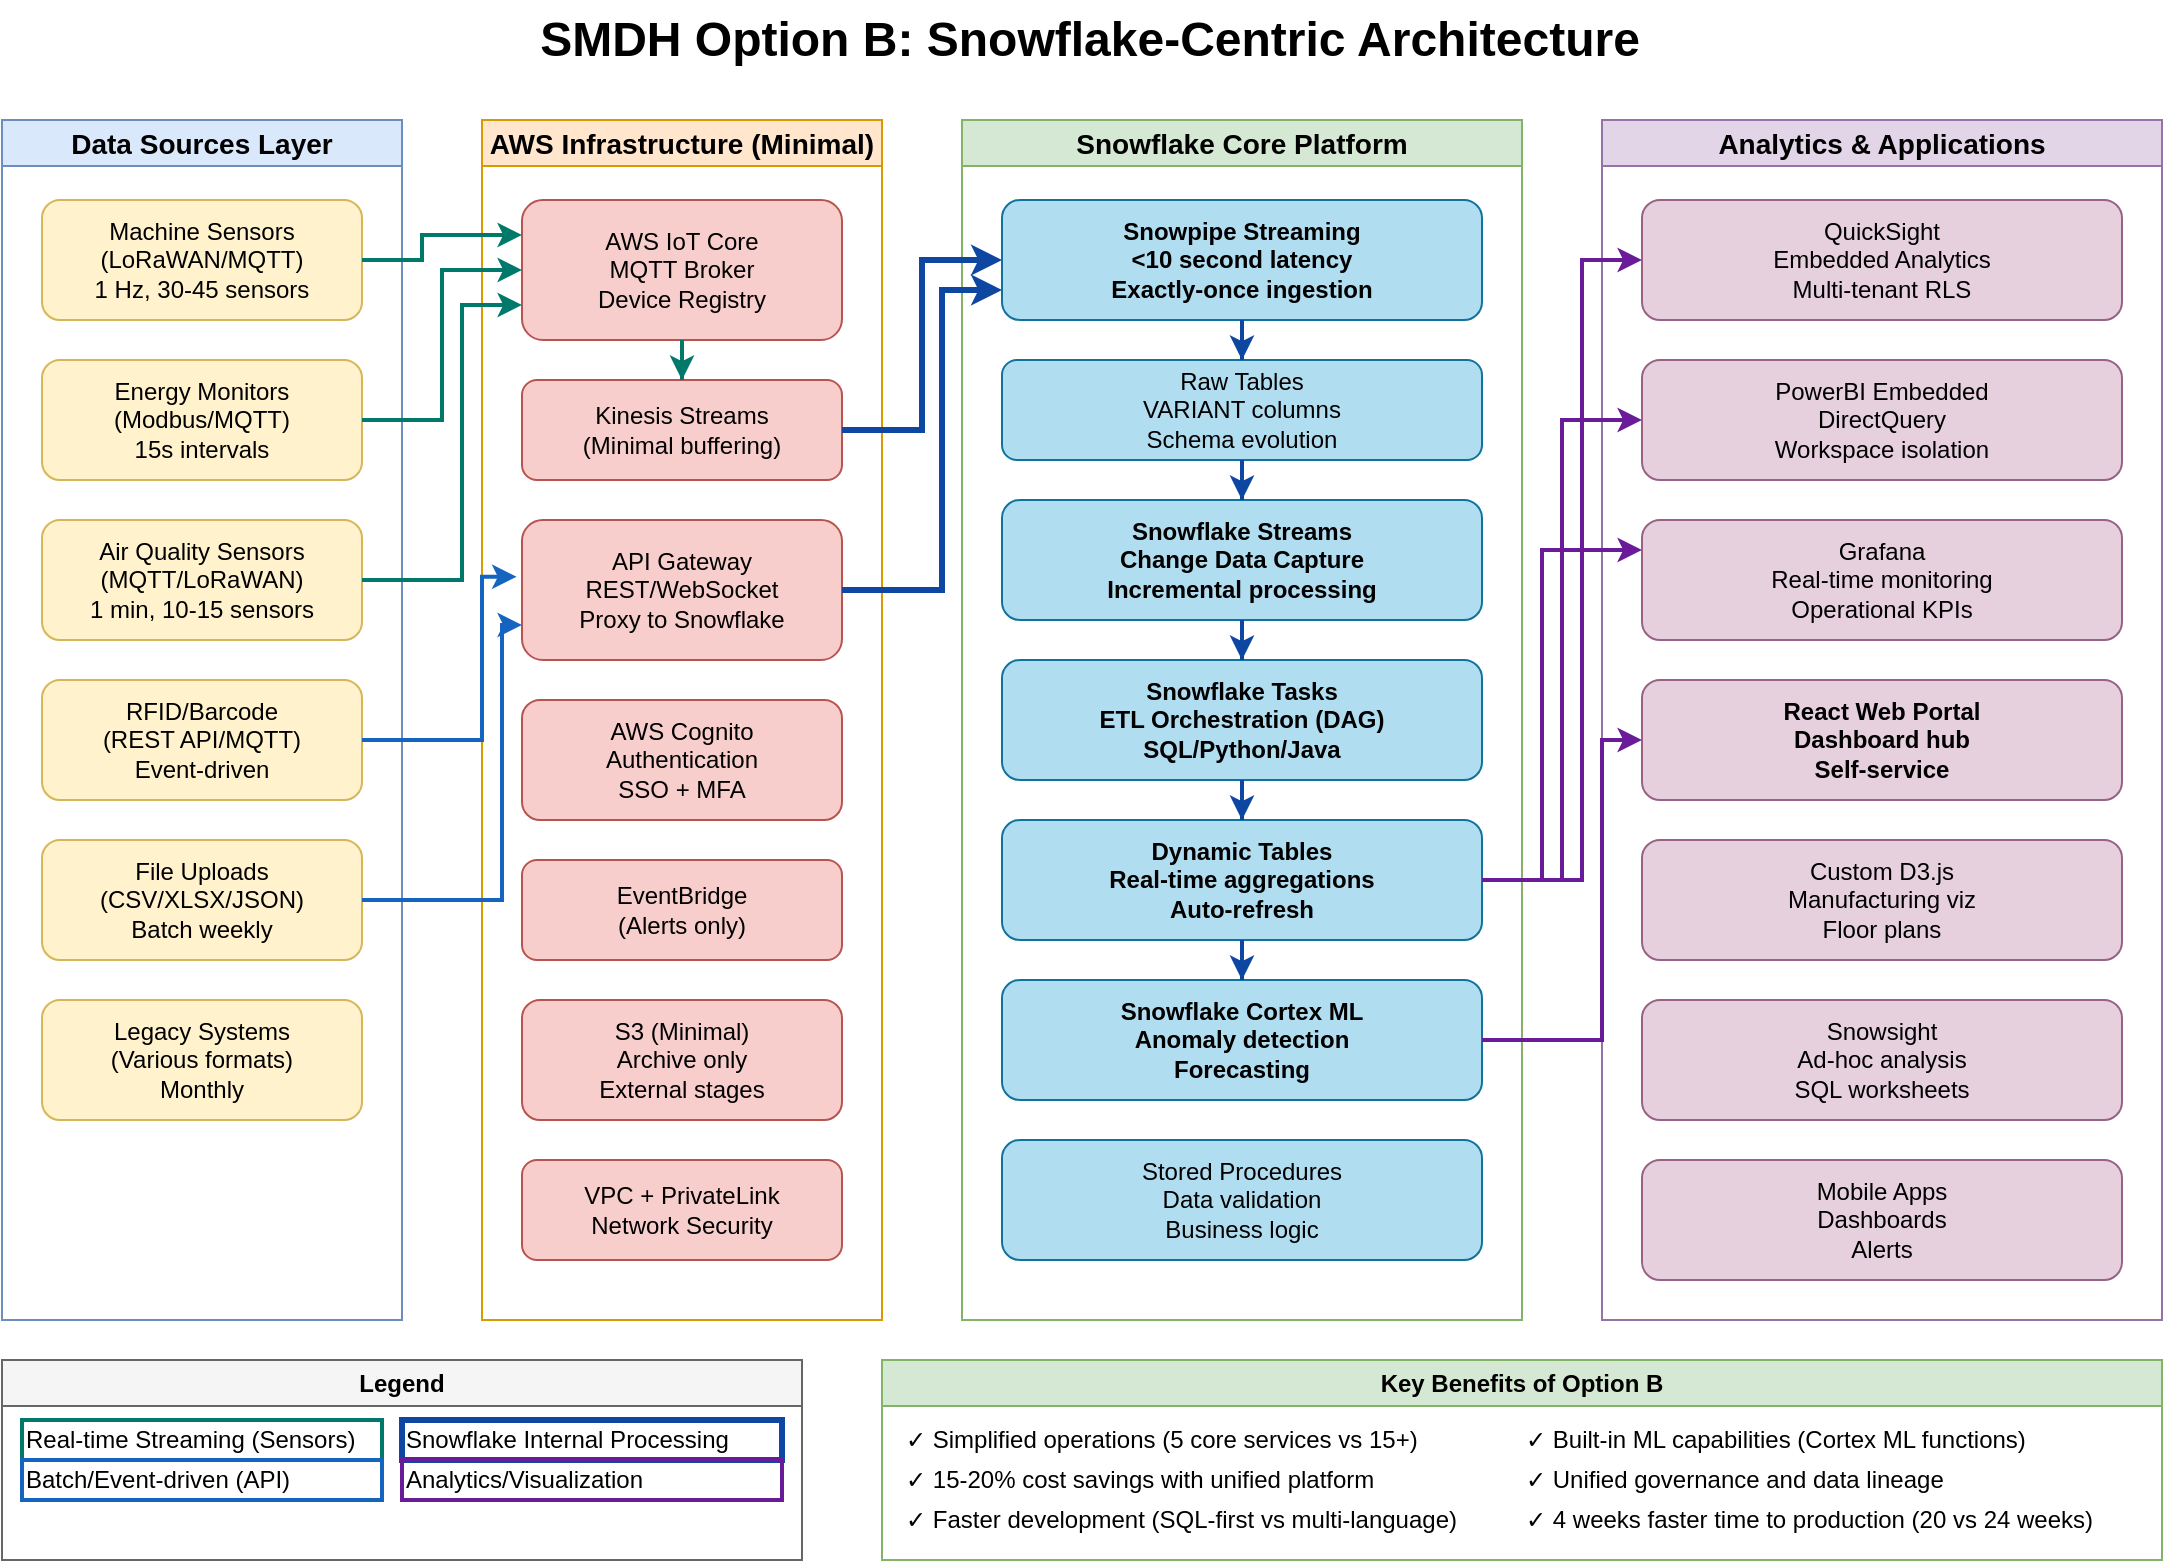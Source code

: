 <mxfile version="28.2.5">
  <diagram name="SMDH Option B - Snowflake-Centric Architecture" id="snowflake-architecture">
    <mxGraphModel dx="1502" dy="1226" grid="1" gridSize="10" guides="1" tooltips="1" connect="1" arrows="1" fold="1" page="1" pageScale="1" pageWidth="1169" pageHeight="827" math="0" shadow="0">
      <root>
        <mxCell id="0" />
        <mxCell id="1" parent="0" />
        <mxCell id="title" value="SMDH Option B: Snowflake-Centric Architecture" style="text;html=1;strokeColor=none;fillColor=none;align=center;verticalAlign=middle;whiteSpace=wrap;rounded=0;fontSize=24;fontStyle=1" parent="1" vertex="1">
          <mxGeometry x="304" y="20" width="560" height="40" as="geometry" />
        </mxCell>
        <mxCell id="sources-layer" value="Data Sources Layer" style="swimlane;whiteSpace=wrap;html=1;fillColor=#dae8fc;strokeColor=#6c8ebf;fontSize=14;fontStyle=1" parent="1" vertex="1">
          <mxGeometry x="40" y="80" width="200" height="600" as="geometry" />
        </mxCell>
        <mxCell id="machine-sensors" value="Machine Sensors&#xa;(LoRaWAN/MQTT)&#xa;1 Hz, 30-45 sensors" style="rounded=1;whiteSpace=wrap;html=1;fillColor=#fff2cc;strokeColor=#d6b656;" parent="sources-layer" vertex="1">
          <mxGeometry x="20" y="40" width="160" height="60" as="geometry" />
        </mxCell>
        <mxCell id="energy-sensors" value="Energy Monitors&#xa;(Modbus/MQTT)&#xa;15s intervals" style="rounded=1;whiteSpace=wrap;html=1;fillColor=#fff2cc;strokeColor=#d6b656;" parent="sources-layer" vertex="1">
          <mxGeometry x="20" y="120" width="160" height="60" as="geometry" />
        </mxCell>
        <mxCell id="air-quality" value="Air Quality Sensors&#xa;(MQTT/LoRaWAN)&#xa;1 min, 10-15 sensors" style="rounded=1;whiteSpace=wrap;html=1;fillColor=#fff2cc;strokeColor=#d6b656;" parent="sources-layer" vertex="1">
          <mxGeometry x="20" y="200" width="160" height="60" as="geometry" />
        </mxCell>
        <mxCell id="rfid-scanners" value="RFID/Barcode&#xa;(REST API/MQTT)&#xa;Event-driven" style="rounded=1;whiteSpace=wrap;html=1;fillColor=#fff2cc;strokeColor=#d6b656;" parent="sources-layer" vertex="1">
          <mxGeometry x="20" y="280" width="160" height="60" as="geometry" />
        </mxCell>
        <mxCell id="file-uploads" value="File Uploads&#xa;(CSV/XLSX/JSON)&#xa;Batch weekly" style="rounded=1;whiteSpace=wrap;html=1;fillColor=#fff2cc;strokeColor=#d6b656;" parent="sources-layer" vertex="1">
          <mxGeometry x="20" y="360" width="160" height="60" as="geometry" />
        </mxCell>
        <mxCell id="legacy-systems" value="Legacy Systems&#xa;(Various formats)&#xa;Monthly" style="rounded=1;whiteSpace=wrap;html=1;fillColor=#fff2cc;strokeColor=#d6b656;" parent="sources-layer" vertex="1">
          <mxGeometry x="20" y="440" width="160" height="60" as="geometry" />
        </mxCell>
        <mxCell id="aws-layer" value="AWS Infrastructure (Minimal)" style="swimlane;whiteSpace=wrap;html=1;fillColor=#ffe6cc;strokeColor=#d79b00;fontSize=14;fontStyle=1" parent="1" vertex="1">
          <mxGeometry x="280" y="80" width="200" height="600" as="geometry" />
        </mxCell>
        <mxCell id="iot-core" value="AWS IoT Core&#xa;MQTT Broker&#xa;Device Registry" style="rounded=1;whiteSpace=wrap;html=1;fillColor=#f8cecc;strokeColor=#b85450;" parent="aws-layer" vertex="1">
          <mxGeometry x="20" y="40" width="160" height="70" as="geometry" />
        </mxCell>
        <mxCell id="kinesis-minimal" value="Kinesis Streams&#xa;(Minimal buffering)" style="rounded=1;whiteSpace=wrap;html=1;fillColor=#f8cecc;strokeColor=#b85450;" parent="aws-layer" vertex="1">
          <mxGeometry x="20" y="130" width="160" height="50" as="geometry" />
        </mxCell>
        <mxCell id="api-gateway" value="API Gateway&#xa;REST/WebSocket&#xa;Proxy to Snowflake" style="rounded=1;whiteSpace=wrap;html=1;fillColor=#f8cecc;strokeColor=#b85450;" parent="aws-layer" vertex="1">
          <mxGeometry x="20" y="200" width="160" height="70" as="geometry" />
        </mxCell>
        <mxCell id="cognito" value="AWS Cognito&#xa;Authentication&#xa;SSO + MFA" style="rounded=1;whiteSpace=wrap;html=1;fillColor=#f8cecc;strokeColor=#b85450;" parent="aws-layer" vertex="1">
          <mxGeometry x="20" y="290" width="160" height="60" as="geometry" />
        </mxCell>
        <mxCell id="eventbridge-minimal" value="EventBridge&#xa;(Alerts only)" style="rounded=1;whiteSpace=wrap;html=1;fillColor=#f8cecc;strokeColor=#b85450;" parent="aws-layer" vertex="1">
          <mxGeometry x="20" y="370" width="160" height="50" as="geometry" />
        </mxCell>
        <mxCell id="s3-minimal" value="S3 (Minimal)&#xa;Archive only&#xa;External stages" style="rounded=1;whiteSpace=wrap;html=1;fillColor=#f8cecc;strokeColor=#b85450;" parent="aws-layer" vertex="1">
          <mxGeometry x="20" y="440" width="160" height="60" as="geometry" />
        </mxCell>
        <mxCell id="vpc-privatelink" value="VPC + PrivateLink&#xa;Network Security" style="rounded=1;whiteSpace=wrap;html=1;fillColor=#f8cecc;strokeColor=#b85450;" parent="aws-layer" vertex="1">
          <mxGeometry x="20" y="520" width="160" height="50" as="geometry" />
        </mxCell>
        <mxCell id="snowflake-layer" value="Snowflake Core Platform" style="swimlane;whiteSpace=wrap;html=1;fillColor=#d5e8d4;strokeColor=#82b366;fontSize=14;fontStyle=1" parent="1" vertex="1">
          <mxGeometry x="520" y="80" width="280" height="600" as="geometry" />
        </mxCell>
        <mxCell id="snowpipe-streaming" value="Snowpipe Streaming&#xa;&lt;10 second latency&#xa;Exactly-once ingestion" style="rounded=1;whiteSpace=wrap;html=1;fillColor=#b1ddf0;strokeColor=#10739e;fontStyle=1" parent="snowflake-layer" vertex="1">
          <mxGeometry x="20" y="40" width="240" height="60" as="geometry" />
        </mxCell>
        <mxCell id="raw-tables" value="Raw Tables&#xa;VARIANT columns&#xa;Schema evolution" style="rounded=1;whiteSpace=wrap;html=1;fillColor=#b1ddf0;strokeColor=#10739e;" parent="snowflake-layer" vertex="1">
          <mxGeometry x="20" y="120" width="240" height="50" as="geometry" />
        </mxCell>
        <mxCell id="streams" value="Snowflake Streams&#xa;Change Data Capture&#xa;Incremental processing" style="rounded=1;whiteSpace=wrap;html=1;fillColor=#b1ddf0;strokeColor=#10739e;fontStyle=1" parent="snowflake-layer" vertex="1">
          <mxGeometry x="20" y="190" width="240" height="60" as="geometry" />
        </mxCell>
        <mxCell id="tasks" value="Snowflake Tasks&#xa;ETL Orchestration (DAG)&#xa;SQL/Python/Java" style="rounded=1;whiteSpace=wrap;html=1;fillColor=#b1ddf0;strokeColor=#10739e;fontStyle=1" parent="snowflake-layer" vertex="1">
          <mxGeometry x="20" y="270" width="240" height="60" as="geometry" />
        </mxCell>
        <mxCell id="dynamic-tables" value="Dynamic Tables&#xa;Real-time aggregations&#xa;Auto-refresh" style="rounded=1;whiteSpace=wrap;html=1;fillColor=#b1ddf0;strokeColor=#10739e;fontStyle=1" parent="snowflake-layer" vertex="1">
          <mxGeometry x="20" y="350" width="240" height="60" as="geometry" />
        </mxCell>
        <mxCell id="cortex-ml" value="Snowflake Cortex ML&#xa;Anomaly detection&#xa;Forecasting" style="rounded=1;whiteSpace=wrap;html=1;fillColor=#b1ddf0;strokeColor=#10739e;fontStyle=1" parent="snowflake-layer" vertex="1">
          <mxGeometry x="20" y="430" width="240" height="60" as="geometry" />
        </mxCell>
        <mxCell id="stored-procedures" value="Stored Procedures&#xa;Data validation&#xa;Business logic" style="rounded=1;whiteSpace=wrap;html=1;fillColor=#b1ddf0;strokeColor=#10739e;" parent="snowflake-layer" vertex="1">
          <mxGeometry x="20" y="510" width="240" height="60" as="geometry" />
        </mxCell>
        <mxCell id="analytics-layer" value="Analytics &amp; Applications" style="swimlane;whiteSpace=wrap;html=1;fillColor=#e1d5e7;strokeColor=#9673a6;fontSize=14;fontStyle=1" parent="1" vertex="1">
          <mxGeometry x="840" y="80" width="280" height="600" as="geometry" />
        </mxCell>
        <mxCell id="quicksight" value="QuickSight&#xa;Embedded Analytics&#xa;Multi-tenant RLS" style="rounded=1;whiteSpace=wrap;html=1;fillColor=#e6d0de;strokeColor=#996185;" parent="analytics-layer" vertex="1">
          <mxGeometry x="20" y="40" width="240" height="60" as="geometry" />
        </mxCell>
        <mxCell id="powerbi" value="PowerBI Embedded&#xa;DirectQuery&#xa;Workspace isolation" style="rounded=1;whiteSpace=wrap;html=1;fillColor=#e6d0de;strokeColor=#996185;" parent="analytics-layer" vertex="1">
          <mxGeometry x="20" y="120" width="240" height="60" as="geometry" />
        </mxCell>
        <mxCell id="grafana" value="Grafana&#xa;Real-time monitoring&#xa;Operational KPIs" style="rounded=1;whiteSpace=wrap;html=1;fillColor=#e6d0de;strokeColor=#996185;" parent="analytics-layer" vertex="1">
          <mxGeometry x="20" y="200" width="240" height="60" as="geometry" />
        </mxCell>
        <mxCell id="web-portal" value="React Web Portal&#xa;Dashboard hub&#xa;Self-service" style="rounded=1;whiteSpace=wrap;html=1;fillColor=#e6d0de;strokeColor=#996185;fontStyle=1" parent="analytics-layer" vertex="1">
          <mxGeometry x="20" y="280" width="240" height="60" as="geometry" />
        </mxCell>
        <mxCell id="custom-viz" value="Custom D3.js&#xa;Manufacturing viz&#xa;Floor plans" style="rounded=1;whiteSpace=wrap;html=1;fillColor=#e6d0de;strokeColor=#996185;" parent="analytics-layer" vertex="1">
          <mxGeometry x="20" y="360" width="240" height="60" as="geometry" />
        </mxCell>
        <mxCell id="snowsight" value="Snowsight&#xa;Ad-hoc analysis&#xa;SQL worksheets" style="rounded=1;whiteSpace=wrap;html=1;fillColor=#e6d0de;strokeColor=#996185;" parent="analytics-layer" vertex="1">
          <mxGeometry x="20" y="440" width="240" height="60" as="geometry" />
        </mxCell>
        <mxCell id="mobile-apps" value="Mobile Apps&#xa;Dashboards&#xa;Alerts" style="rounded=1;whiteSpace=wrap;html=1;fillColor=#e6d0de;strokeColor=#996185;" parent="analytics-layer" vertex="1">
          <mxGeometry x="20" y="520" width="240" height="60" as="geometry" />
        </mxCell>
        <mxCell id="arrow1" style="edgeStyle=orthogonalEdgeStyle;rounded=0;orthogonalLoop=1;jettySize=auto;html=1;strokeWidth=2;strokeColor=#00796B;entryX=0;entryY=0.25;entryDx=0;entryDy=0;exitX=1;exitY=0.5;exitDx=0;exitDy=0;" parent="1" source="machine-sensors" target="iot-core" edge="1">
          <mxGeometry relative="1" as="geometry">
            <Array as="points">
              <mxPoint x="250" y="150" />
              <mxPoint x="250" y="138" />
            </Array>
          </mxGeometry>
        </mxCell>
        <mxCell id="arrow2" style="edgeStyle=orthogonalEdgeStyle;rounded=0;orthogonalLoop=1;jettySize=auto;html=1;strokeWidth=2;strokeColor=#00796B;entryX=0;entryY=0.5;entryDx=0;entryDy=0;" parent="1" source="energy-sensors" target="iot-core" edge="1">
          <mxGeometry relative="1" as="geometry" />
        </mxCell>
        <mxCell id="arrow3" style="edgeStyle=orthogonalEdgeStyle;rounded=0;orthogonalLoop=1;jettySize=auto;html=1;strokeWidth=2;strokeColor=#00796B;entryX=0;entryY=0.75;entryDx=0;entryDy=0;" parent="1" source="air-quality" target="iot-core" edge="1">
          <mxGeometry relative="1" as="geometry">
            <Array as="points">
              <mxPoint x="270" y="310" />
              <mxPoint x="270" y="172" />
            </Array>
          </mxGeometry>
        </mxCell>
        <mxCell id="arrow4" style="edgeStyle=orthogonalEdgeStyle;rounded=0;orthogonalLoop=1;jettySize=auto;html=1;strokeWidth=2;strokeColor=#1565C0;entryX=-0.017;entryY=0.406;entryDx=0;entryDy=0;entryPerimeter=0;" parent="1" source="rfid-scanners" target="api-gateway" edge="1">
          <mxGeometry relative="1" as="geometry">
            <Array as="points">
              <mxPoint x="280" y="390" />
              <mxPoint x="280" y="308" />
            </Array>
          </mxGeometry>
        </mxCell>
        <mxCell id="arrow5" style="edgeStyle=orthogonalEdgeStyle;rounded=0;orthogonalLoop=1;jettySize=auto;html=1;strokeWidth=2;strokeColor=#1565C0;entryX=0;entryY=0.75;entryDx=0;entryDy=0;" parent="1" source="file-uploads" target="api-gateway" edge="1">
          <mxGeometry relative="1" as="geometry">
            <Array as="points">
              <mxPoint x="290" y="470" />
              <mxPoint x="290" y="332" />
            </Array>
          </mxGeometry>
        </mxCell>
        <mxCell id="arrow6" style="edgeStyle=orthogonalEdgeStyle;rounded=0;orthogonalLoop=1;jettySize=auto;html=1;strokeWidth=2;strokeColor=#00796B;" parent="1" source="iot-core" target="kinesis-minimal" edge="1">
          <mxGeometry relative="1" as="geometry" />
        </mxCell>
        <mxCell id="arrow7" style="edgeStyle=orthogonalEdgeStyle;rounded=0;orthogonalLoop=1;jettySize=auto;html=1;strokeWidth=3;strokeColor=#0D47A1;entryX=0;entryY=0.5;entryDx=0;entryDy=0;" parent="1" source="kinesis-minimal" target="snowpipe-streaming" edge="1">
          <mxGeometry relative="1" as="geometry">
            <Array as="points">
              <mxPoint x="500" y="235" />
              <mxPoint x="500" y="150" />
            </Array>
          </mxGeometry>
        </mxCell>
        <mxCell id="arrow9" style="edgeStyle=orthogonalEdgeStyle;rounded=0;orthogonalLoop=1;jettySize=auto;html=1;strokeWidth=2;strokeColor=#0D47A1;" parent="1" source="snowpipe-streaming" target="raw-tables" edge="1">
          <mxGeometry relative="1" as="geometry" />
        </mxCell>
        <mxCell id="arrow10" style="edgeStyle=orthogonalEdgeStyle;rounded=0;orthogonalLoop=1;jettySize=auto;html=1;strokeWidth=2;strokeColor=#0D47A1;" parent="1" source="raw-tables" target="streams" edge="1">
          <mxGeometry relative="1" as="geometry" />
        </mxCell>
        <mxCell id="arrow11" style="edgeStyle=orthogonalEdgeStyle;rounded=0;orthogonalLoop=1;jettySize=auto;html=1;strokeWidth=2;strokeColor=#0D47A1;" parent="1" source="streams" target="tasks" edge="1">
          <mxGeometry relative="1" as="geometry" />
        </mxCell>
        <mxCell id="arrow12" style="edgeStyle=orthogonalEdgeStyle;rounded=0;orthogonalLoop=1;jettySize=auto;html=1;strokeWidth=2;strokeColor=#0D47A1;" parent="1" source="tasks" target="dynamic-tables" edge="1">
          <mxGeometry relative="1" as="geometry" />
        </mxCell>
        <mxCell id="arrow13" style="edgeStyle=orthogonalEdgeStyle;rounded=0;orthogonalLoop=1;jettySize=auto;html=1;strokeWidth=2;strokeColor=#0D47A1;" parent="1" source="dynamic-tables" target="cortex-ml" edge="1">
          <mxGeometry relative="1" as="geometry" />
        </mxCell>
        <mxCell id="arrow14" style="edgeStyle=orthogonalEdgeStyle;rounded=0;orthogonalLoop=1;jettySize=auto;html=1;strokeWidth=2;strokeColor=#6A1B9A;" parent="1" source="dynamic-tables" target="quicksight" edge="1">
          <mxGeometry relative="1" as="geometry">
            <Array as="points">
              <mxPoint x="830" y="460" />
              <mxPoint x="830" y="150" />
            </Array>
          </mxGeometry>
        </mxCell>
        <mxCell id="arrow15" style="edgeStyle=orthogonalEdgeStyle;rounded=0;orthogonalLoop=1;jettySize=auto;html=1;strokeWidth=2;strokeColor=#6A1B9A;entryX=0;entryY=0.5;entryDx=0;entryDy=0;" parent="1" source="dynamic-tables" target="powerbi" edge="1">
          <mxGeometry relative="1" as="geometry">
            <Array as="points">
              <mxPoint x="820" y="460" />
              <mxPoint x="820" y="230" />
            </Array>
          </mxGeometry>
        </mxCell>
        <mxCell id="arrow16" style="edgeStyle=orthogonalEdgeStyle;rounded=0;orthogonalLoop=1;jettySize=auto;html=1;strokeWidth=2;strokeColor=#6A1B9A;entryX=0;entryY=0.25;entryDx=0;entryDy=0;" parent="1" source="dynamic-tables" target="grafana" edge="1">
          <mxGeometry relative="1" as="geometry">
            <Array as="points">
              <mxPoint x="810" y="460" />
              <mxPoint x="810" y="295" />
            </Array>
          </mxGeometry>
        </mxCell>
        <mxCell id="arrow17" style="edgeStyle=orthogonalEdgeStyle;rounded=0;orthogonalLoop=1;jettySize=auto;html=1;strokeWidth=2;strokeColor=#6A1B9A;" parent="1" source="cortex-ml" target="web-portal" edge="1">
          <mxGeometry relative="1" as="geometry">
            <Array as="points">
              <mxPoint x="840" y="540" />
              <mxPoint x="840" y="390" />
            </Array>
          </mxGeometry>
        </mxCell>
        <mxCell id="legend" value="Legend" style="swimlane;whiteSpace=wrap;html=1;fillColor=#f5f5f5;strokeColor=#666666;fontSize=12;fontStyle=1" parent="1" vertex="1">
          <mxGeometry x="40" y="700" width="400" height="100" as="geometry" />
        </mxCell>
        <mxCell id="legend-streaming" value="Real-time Streaming (Sensors)" style="text;html=1;strokeColor=#00796B;fillColor=none;align=left;verticalAlign=middle;whiteSpace=wrap;rounded=0;strokeWidth=2;" parent="legend" vertex="1">
          <mxGeometry x="10" y="30" width="180" height="20" as="geometry" />
        </mxCell>
        <mxCell id="legend-batch" value="Batch/Event-driven (API)" style="text;html=1;strokeColor=#1565C0;fillColor=none;align=left;verticalAlign=middle;whiteSpace=wrap;rounded=0;strokeWidth=2;" parent="legend" vertex="1">
          <mxGeometry x="10" y="50" width="180" height="20" as="geometry" />
        </mxCell>
        <mxCell id="legend-snowflake" value="Snowflake Internal Processing" style="text;html=1;strokeColor=#0D47A1;fillColor=none;align=left;verticalAlign=middle;whiteSpace=wrap;rounded=0;strokeWidth=3;" parent="legend" vertex="1">
          <mxGeometry x="200" y="30" width="190" height="20" as="geometry" />
        </mxCell>
        <mxCell id="legend-analytics" value="Analytics/Visualization" style="text;html=1;strokeColor=#6A1B9A;fillColor=none;align=left;verticalAlign=middle;whiteSpace=wrap;rounded=0;strokeWidth=2;" parent="legend" vertex="1">
          <mxGeometry x="200" y="50" width="190" height="20" as="geometry" />
        </mxCell>
        <mxCell id="benefits" value="Key Benefits of Option B" style="swimlane;whiteSpace=wrap;html=1;fillColor=#d5e8d4;strokeColor=#82b366;fontSize=12;fontStyle=1" parent="1" vertex="1">
          <mxGeometry x="480" y="700" width="640" height="100" as="geometry" />
        </mxCell>
        <mxCell id="benefit1" value="✓ Simplified operations (5 core services vs 15+)" style="text;html=1;strokeColor=none;fillColor=none;align=left;verticalAlign=middle;whiteSpace=wrap;rounded=0;" parent="benefits" vertex="1">
          <mxGeometry x="10" y="30" width="300" height="20" as="geometry" />
        </mxCell>
        <mxCell id="benefit2" value="✓ 15-20% cost savings with unified platform" style="text;html=1;strokeColor=none;fillColor=none;align=left;verticalAlign=middle;whiteSpace=wrap;rounded=0;" parent="benefits" vertex="1">
          <mxGeometry x="10" y="50" width="300" height="20" as="geometry" />
        </mxCell>
        <mxCell id="benefit3" value="✓ Faster development (SQL-first vs multi-language)" style="text;html=1;strokeColor=none;fillColor=none;align=left;verticalAlign=middle;whiteSpace=wrap;rounded=0;" parent="benefits" vertex="1">
          <mxGeometry x="10" y="70" width="300" height="20" as="geometry" />
        </mxCell>
        <mxCell id="benefit4" value="✓ Built-in ML capabilities (Cortex ML functions)" style="text;html=1;strokeColor=none;fillColor=none;align=left;verticalAlign=middle;whiteSpace=wrap;rounded=0;" parent="benefits" vertex="1">
          <mxGeometry x="320" y="30" width="300" height="20" as="geometry" />
        </mxCell>
        <mxCell id="benefit5" value="✓ Unified governance and data lineage" style="text;html=1;strokeColor=none;fillColor=none;align=left;verticalAlign=middle;whiteSpace=wrap;rounded=0;" parent="benefits" vertex="1">
          <mxGeometry x="320" y="50" width="300" height="20" as="geometry" />
        </mxCell>
        <mxCell id="benefit6" value="✓ 4 weeks faster time to production (20 vs 24 weeks)" style="text;html=1;strokeColor=none;fillColor=none;align=left;verticalAlign=middle;whiteSpace=wrap;rounded=0;" parent="benefits" vertex="1">
          <mxGeometry x="320" y="70" width="300" height="20" as="geometry" />
        </mxCell>
        <mxCell id="arrow8" style="edgeStyle=orthogonalEdgeStyle;rounded=0;orthogonalLoop=1;jettySize=auto;html=1;strokeWidth=3;strokeColor=#0D47A1;entryX=0;entryY=0.75;entryDx=0;entryDy=0;" parent="1" source="api-gateway" target="snowpipe-streaming" edge="1">
          <mxGeometry relative="1" as="geometry">
            <mxPoint x="440" y="315" as="sourcePoint" />
            <mxPoint x="600" y="180" as="targetPoint" />
            <Array as="points">
              <mxPoint x="510" y="315" />
              <mxPoint x="510" y="165" />
            </Array>
          </mxGeometry>
        </mxCell>
      </root>
    </mxGraphModel>
  </diagram>
</mxfile>

